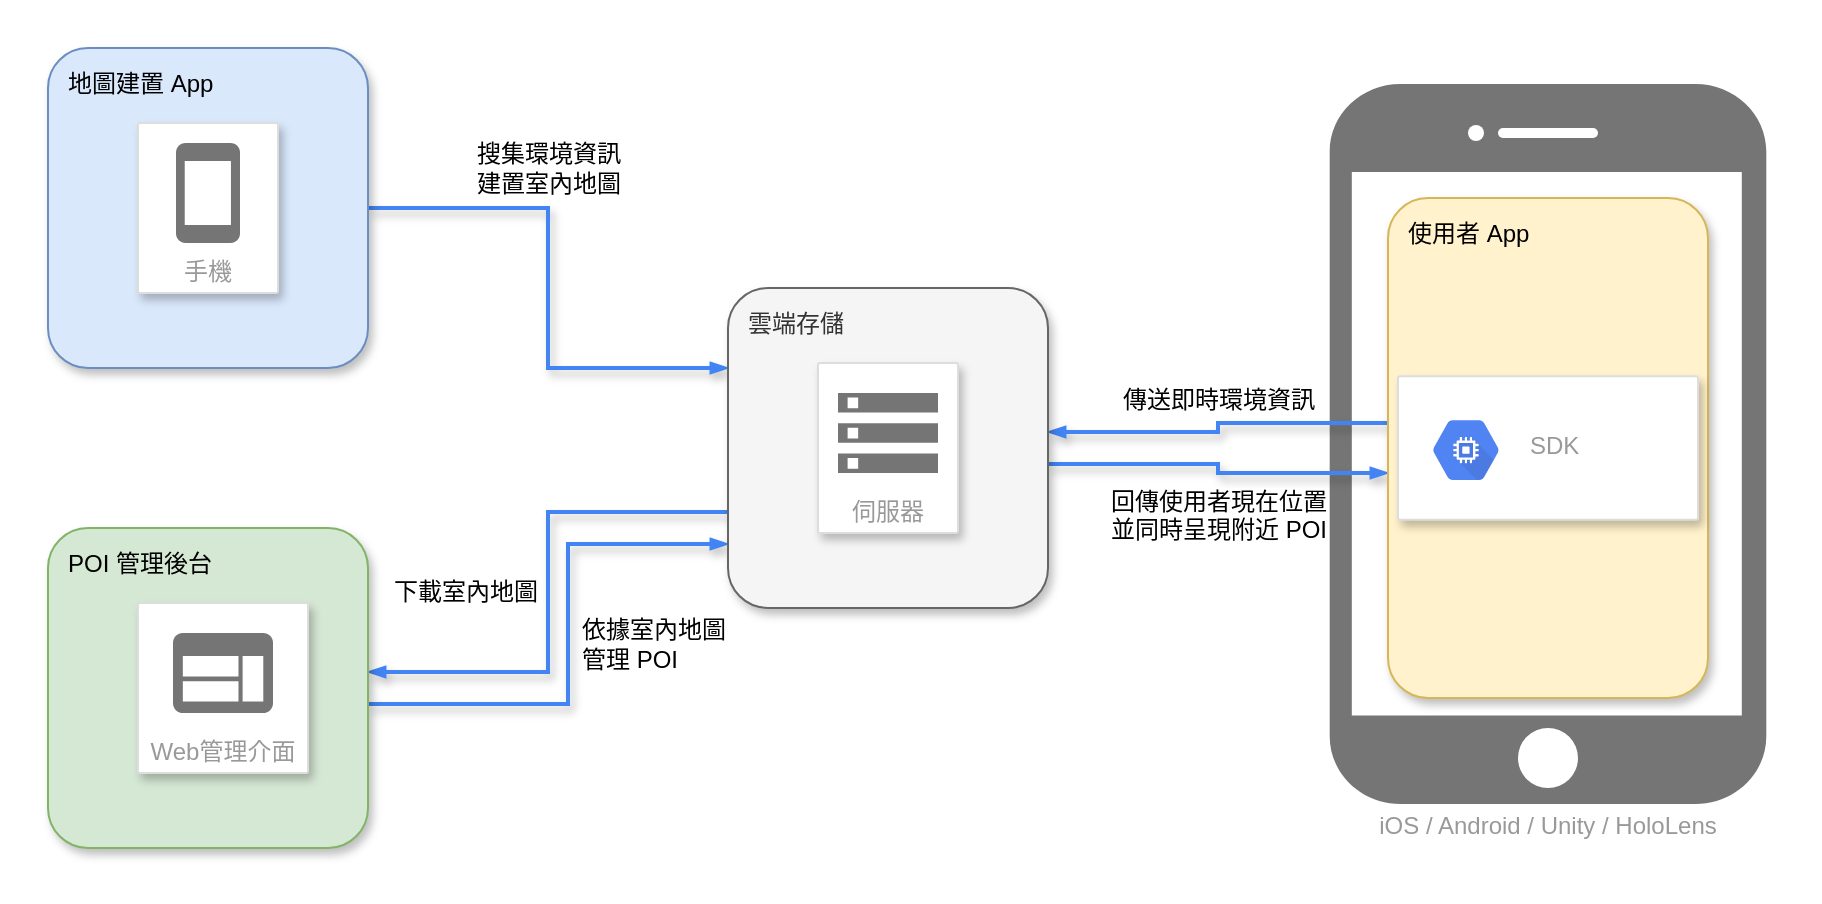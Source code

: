 <mxfile version="12.4.9" type="device"><diagram id="f106602c-feb2-e66a-4537-3a34d633f6aa" name="Page-1"><mxGraphModel dx="1426" dy="771" grid="1" gridSize="10" guides="1" tooltips="1" connect="1" arrows="1" fold="1" page="1" pageScale="1" pageWidth="1169" pageHeight="827" background="#ffffff" math="0" shadow="0"><root><mxCell id="0"/><mxCell id="1" parent="0"/><mxCell id="p8Be2pHdnsk7dLwESV5D-1049" value="" style="rounded=0;whiteSpace=wrap;html=1;shadow=1;glass=0;comic=0;fillColor=none;strokeColor=none;" parent="1" vertex="1"><mxGeometry x="20" y="20" width="900" height="440" as="geometry"/></mxCell><mxCell id="p8Be2pHdnsk7dLwESV5D-1026" value="iOS / Android / Unity / HoloLens" style="strokeColor=none;shadow=1;strokeWidth=1;rounded=1;absoluteArcSize=1;arcSize=2;labelPosition=center;verticalLabelPosition=middle;align=center;verticalAlign=bottom;spacingLeft=0;fontColor=#999999;fontSize=12;whiteSpace=wrap;spacingBottom=2;fillColor=none;" parent="1" vertex="1"><mxGeometry x="675" y="50" width="230" height="390" as="geometry"/></mxCell><mxCell id="p8Be2pHdnsk7dLwESV5D-1027" value="" style="dashed=0;connectable=0;html=1;fillColor=#757575;strokeColor=none;shape=stencil(rZXdboMwDIWfJrcRsSlllxNbr/cKjKYjGk1QoD+8/QJJGSRjAqmoEuIYO/5OHEowa8q85gSivKl50RJ8IwDXXIv8szIymEhpRYxpGltF5mduxY9SSfda02r1zW/i2LoEIUuuRWujN6sBUIa9gu8kejV6/8OsUFKa1YWSDYGDFzwpzb+0usjjLPAI13m/YBB4hM/q2uPdHQSFvW2os0I0PB3+KVAJOSnA9jTdbaxQXLTtgbkaLzRxXdzB+cKcL0bCQOrYdKmoc0mMxolT0MNbDzRdxhVhdJdshpoSQMiJoX0uEZFiOgebjNpINkrr0WJ/s9cVCchGm0cwD8oDmnQPISNucdkbvjnNms0OZs+bu182DExjwZjBfA5x9QmoVMP/fgUzoy+cYXP2RVUt5fWxQlVKm0d7H7ohgKfhWuxq4zcDaAQz441FW3dutOxZFTDaPj4ByLoiT928ISP4og+q/ScahB8=);part=1;" parent="p8Be2pHdnsk7dLwESV5D-1026" vertex="1"><mxGeometry x="0.5" width="240" height="360" relative="1" as="geometry"><mxPoint x="-120" y="8" as="offset"/></mxGeometry></mxCell><mxCell id="p8Be2pHdnsk7dLwESV5D-1032" value="搜集環境資訊&lt;br&gt;建置室內地圖" style="edgeStyle=orthogonalEdgeStyle;fontSize=12;endArrow=blockThin;endFill=1;rounded=0;strokeWidth=2;endSize=4;startSize=4;dashed=0;strokeColor=#4284F3;exitX=1;exitY=0.5;exitDx=0;exitDy=0;exitPerimeter=0;entryX=0;entryY=0.25;entryDx=0;entryDy=0;entryPerimeter=0;shadow=1;comic=0;html=1;labelBorderColor=none;spacingTop=0;labelPosition=center;verticalLabelPosition=top;align=center;verticalAlign=bottom;spacingBottom=43;" parent="1" source="p8Be2pHdnsk7dLwESV5D-1005" target="p8Be2pHdnsk7dLwESV5D-1014" edge="1"><mxGeometry width="100" relative="1" as="geometry"><mxPoint x="210" y="119.67" as="sourcePoint"/><mxPoint x="310" y="119.67" as="targetPoint"/></mxGeometry></mxCell><mxCell id="p8Be2pHdnsk7dLwESV5D-1033" value="依據室內地圖&lt;br&gt;管理 POI&amp;nbsp;" style="edgeStyle=orthogonalEdgeStyle;fontSize=12;endArrow=blockThin;endFill=1;rounded=0;strokeWidth=2;endSize=4;startSize=4;dashed=0;strokeColor=#4284F3;exitX=1;exitY=0.55;exitDx=0;exitDy=0;exitPerimeter=0;entryX=0;entryY=0.8;entryDx=0;entryDy=0;entryPerimeter=0;shadow=1;comic=0;html=1;labelBorderColor=none;spacingTop=0;labelPosition=right;verticalLabelPosition=middle;align=left;verticalAlign=middle;spacingLeft=5;" parent="1" source="p8Be2pHdnsk7dLwESV5D-1017" target="p8Be2pHdnsk7dLwESV5D-1014" edge="1"><mxGeometry width="100" relative="1" as="geometry"><mxPoint x="200.333" y="348.67" as="sourcePoint"/><mxPoint x="315" y="371.337" as="targetPoint"/><Array as="points"><mxPoint x="300" y="368"/><mxPoint x="300" y="288"/></Array></mxGeometry></mxCell><mxCell id="p8Be2pHdnsk7dLwESV5D-1038" value="下載室內地圖" style="edgeStyle=orthogonalEdgeStyle;fontSize=12;endArrow=blockThin;endFill=1;rounded=0;strokeWidth=2;endSize=4;startSize=4;dashed=0;strokeColor=#4284F3;exitX=0;exitY=0.7;exitDx=0;exitDy=0;exitPerimeter=0;entryX=1;entryY=0.45;entryDx=0;entryDy=0;entryPerimeter=0;shadow=1;comic=0;html=1;labelBorderColor=none;spacingTop=0;labelPosition=left;verticalLabelPosition=middle;align=right;verticalAlign=middle;spacingRight=4;" parent="1" source="p8Be2pHdnsk7dLwESV5D-1014" target="p8Be2pHdnsk7dLwESV5D-1017" edge="1"><mxGeometry width="100" relative="1" as="geometry"><mxPoint x="210.333" y="378" as="sourcePoint"/><mxPoint x="325" y="240.667" as="targetPoint"/><Array as="points"><mxPoint x="290" y="272"/><mxPoint x="290" y="352"/></Array></mxGeometry></mxCell><mxCell id="p8Be2pHdnsk7dLwESV5D-1040" value="回傳使用者現在位置&lt;br&gt;並同時呈現附近 POI" style="edgeStyle=orthogonalEdgeStyle;fontSize=12;endArrow=blockThin;endFill=1;rounded=0;strokeWidth=2;endSize=4;startSize=4;dashed=0;strokeColor=#4284F3;exitX=1;exitY=0.55;exitDx=0;exitDy=0;exitPerimeter=0;entryX=0;entryY=0.55;entryDx=0;entryDy=0;entryPerimeter=0;shadow=1;comic=0;html=1;labelBorderColor=none;spacingTop=2;labelPosition=center;verticalLabelPosition=bottom;align=center;verticalAlign=top;" parent="1" source="p8Be2pHdnsk7dLwESV5D-1014" target="p8Be2pHdnsk7dLwESV5D-1023" edge="1"><mxGeometry width="100" relative="1" as="geometry"><mxPoint x="470.003" y="210" as="sourcePoint"/><mxPoint x="584.67" y="232.667" as="targetPoint"/></mxGeometry></mxCell><mxCell id="p8Be2pHdnsk7dLwESV5D-1041" value="傳送即時環境資訊" style="edgeStyle=orthogonalEdgeStyle;fontSize=12;endArrow=blockThin;endFill=1;rounded=0;strokeWidth=2;endSize=4;startSize=4;dashed=0;strokeColor=#4284F3;exitX=0;exitY=0.45;exitDx=0;exitDy=0;exitPerimeter=0;entryX=1;entryY=0.45;entryDx=0;entryDy=0;entryPerimeter=0;shadow=1;comic=0;html=1;labelBorderColor=none;spacingTop=0;labelPosition=center;verticalLabelPosition=top;align=center;verticalAlign=bottom;spacingBottom=5;" parent="1" source="p8Be2pHdnsk7dLwESV5D-1023" target="p8Be2pHdnsk7dLwESV5D-1014" edge="1"><mxGeometry width="100" relative="1" as="geometry"><mxPoint x="460.003" y="77.5" as="sourcePoint"/><mxPoint x="574.67" y="100.167" as="targetPoint"/></mxGeometry></mxCell><mxCell id="p8Be2pHdnsk7dLwESV5D-1042" value="" style="group" parent="1" vertex="1" connectable="0"><mxGeometry x="40" y="40" width="160" height="160" as="geometry"/></mxCell><mxCell id="p8Be2pHdnsk7dLwESV5D-1005" value="地圖建置 App" style="points=[[0,0,0],[0.25,0,0],[0.5,0,0],[0.75,0,0],[1,0,0],[1,0.25,0],[1,0.5,0],[1,0.75,0],[1,1,0],[0.75,1,0],[0.5,1,0],[0.25,1,0],[0,1,0],[0,0.75,0],[0,0.5,0],[0,0.25,0]];rounded=1;absoluteArcSize=1;arcSize=40;html=1;strokeColor=#6c8ebf;shadow=1;dashed=0;fontSize=12;align=left;verticalAlign=top;spacing=10;spacingTop=-4;fillColor=#dae8fc;glass=0;" parent="p8Be2pHdnsk7dLwESV5D-1042" vertex="1"><mxGeometry width="160" height="160" as="geometry"/></mxCell><mxCell id="p8Be2pHdnsk7dLwESV5D-1006" value="手機" style="strokeColor=#dddddd;shadow=1;strokeWidth=1;rounded=1;absoluteArcSize=1;arcSize=2;labelPosition=center;verticalLabelPosition=middle;align=center;verticalAlign=bottom;spacingLeft=0;fontColor=#999999;fontSize=12;whiteSpace=wrap;spacingBottom=2;" parent="p8Be2pHdnsk7dLwESV5D-1042" vertex="1"><mxGeometry x="45" y="37.5" width="70" height="85" as="geometry"/></mxCell><mxCell id="p8Be2pHdnsk7dLwESV5D-1007" value="" style="dashed=0;connectable=0;html=1;fillColor=#757575;strokeColor=none;shape=mxgraph.gcp2.phone;part=1;" parent="p8Be2pHdnsk7dLwESV5D-1006" vertex="1"><mxGeometry x="0.5" width="32" height="50" relative="1" as="geometry"><mxPoint x="-16" y="10" as="offset"/></mxGeometry></mxCell><mxCell id="p8Be2pHdnsk7dLwESV5D-1043" value="" style="group" parent="1" vertex="1" connectable="0"><mxGeometry x="40" y="280" width="160" height="160" as="geometry"/></mxCell><mxCell id="p8Be2pHdnsk7dLwESV5D-1017" value="POI 管理後台" style="points=[[0,0,0],[0.25,0,0],[0.5,0,0],[0.75,0,0],[1,0,0],[1,0.25,0],[1,0.55,0],[1,0.75,0],[1,1,0],[0.75,1,0],[0.5,1,0],[0.25,1,0],[0,1,0],[0,0.75,0],[0,0.5,0],[1,0.45,0],[0,0.25,0]];rounded=1;absoluteArcSize=1;arcSize=40;html=1;strokeColor=#82b366;shadow=1;dashed=0;fontSize=12;align=left;verticalAlign=top;spacing=10;spacingTop=-4;fillColor=#d5e8d4;" parent="p8Be2pHdnsk7dLwESV5D-1043" vertex="1"><mxGeometry width="160" height="160" as="geometry"/></mxCell><mxCell id="p8Be2pHdnsk7dLwESV5D-1020" value="Web管理介面" style="strokeColor=#dddddd;shadow=1;strokeWidth=1;rounded=1;absoluteArcSize=1;arcSize=2;labelPosition=center;verticalLabelPosition=middle;align=center;verticalAlign=bottom;spacingLeft=0;fontColor=#999999;fontSize=12;whiteSpace=wrap;spacingBottom=2;" parent="p8Be2pHdnsk7dLwESV5D-1043" vertex="1"><mxGeometry x="45" y="37.5" width="85" height="85" as="geometry"/></mxCell><mxCell id="p8Be2pHdnsk7dLwESV5D-1021" value="" style="dashed=0;connectable=0;html=1;fillColor=#757575;strokeColor=none;shape=mxgraph.gcp2.application;part=1;" parent="p8Be2pHdnsk7dLwESV5D-1020" vertex="1"><mxGeometry x="0.5" width="50" height="40" relative="1" as="geometry"><mxPoint x="-25" y="15" as="offset"/></mxGeometry></mxCell><mxCell id="p8Be2pHdnsk7dLwESV5D-1044" value="" style="group" parent="1" vertex="1" connectable="0"><mxGeometry x="380" y="160" width="160" height="160" as="geometry"/></mxCell><mxCell id="p8Be2pHdnsk7dLwESV5D-1014" value="雲端存儲" style="points=[[0,0,0],[0.25,0,0],[0.5,0,0],[0.75,0,0],[1,0,0],[1,0.25,0],[1,0.45,0],[1,0.55,0],[1,0.75,0],[1,1,0],[0.75,1,0],[0.5,1,0],[0.25,1,0],[0,1,0],[0,0.8,0],[0,0.5,0],[0,0.7,0],[0,0.25,0]];rounded=1;absoluteArcSize=1;arcSize=40;html=1;strokeColor=#666666;shadow=1;dashed=0;fontSize=12;fontColor=#333333;align=left;verticalAlign=top;spacing=10;spacingTop=-4;fillColor=#f5f5f5;" parent="p8Be2pHdnsk7dLwESV5D-1044" vertex="1"><mxGeometry width="160" height="160" as="geometry"/></mxCell><mxCell id="p8Be2pHdnsk7dLwESV5D-1012" value="伺服器" style="strokeColor=#dddddd;shadow=1;strokeWidth=1;rounded=1;absoluteArcSize=1;arcSize=2;labelPosition=center;verticalLabelPosition=middle;align=center;verticalAlign=bottom;spacingLeft=0;fontColor=#999999;fontSize=12;whiteSpace=wrap;spacingBottom=2;" parent="p8Be2pHdnsk7dLwESV5D-1044" vertex="1"><mxGeometry x="45" y="37.5" width="70" height="85" as="geometry"/></mxCell><mxCell id="p8Be2pHdnsk7dLwESV5D-1013" value="" style="dashed=0;connectable=0;html=1;fillColor=#757575;strokeColor=none;shape=mxgraph.gcp2.storage;part=1;" parent="p8Be2pHdnsk7dLwESV5D-1012" vertex="1"><mxGeometry x="0.5" width="50" height="40" relative="1" as="geometry"><mxPoint x="-25" y="15" as="offset"/></mxGeometry></mxCell><mxCell id="p8Be2pHdnsk7dLwESV5D-1023" value="使用者 App" style="points=[[0,0,0],[0.25,0,0],[0.5,0,0],[0.75,0,0],[1,0,0],[1,0.25,0],[1,0.5,0],[1,0.75,0],[1,1,0],[0.75,1,0],[0.5,1,0],[0.25,1,0],[0,1,0],[0,0.75,0],[0,0.45,0],[0,0.55,0],[0,0.25,0]];rounded=1;absoluteArcSize=1;arcSize=40;html=1;strokeColor=#d6b656;shadow=1;dashed=0;fontSize=12;align=left;verticalAlign=top;spacing=10;spacingTop=-4;fillColor=#fff2cc;comic=0;" parent="1" vertex="1"><mxGeometry x="710" y="115" width="160" height="250" as="geometry"/></mxCell><mxCell id="p8Be2pHdnsk7dLwESV5D-1024" value="" style="strokeColor=#dddddd;fillColor=#ffffff;shadow=1;strokeWidth=1;rounded=1;absoluteArcSize=1;arcSize=2;fontSize=11;fontColor=#9E9E9E;align=center;html=1;" parent="1" vertex="1"><mxGeometry x="715" y="204.079" width="150" height="71.842" as="geometry"/></mxCell><mxCell id="p8Be2pHdnsk7dLwESV5D-1025" value="&lt;br&gt;SDK" style="dashed=0;connectable=0;html=1;fillColor=#5184F3;strokeColor=none;shape=mxgraph.gcp2.hexIcon;prIcon=compute_engine;part=1;labelPosition=right;verticalLabelPosition=middle;align=left;verticalAlign=top;spacingLeft=5;fontColor=#999999;fontSize=12;spacingTop=-8;" parent="p8Be2pHdnsk7dLwESV5D-1024" vertex="1"><mxGeometry width="50" height="44" relative="1" as="geometry"><mxPoint x="9" y="15" as="offset"/></mxGeometry></mxCell><mxCell id="p8Be2pHdnsk7dLwESV5D-1059" value="" style="ellipse;whiteSpace=wrap;html=1;aspect=fixed;rounded=1;shadow=0;glass=0;comic=0;fillColor=#ffffff;gradientColor=none;strokeColor=none;" parent="1" vertex="1"><mxGeometry x="775" y="380" width="30" height="30" as="geometry"/></mxCell><mxCell id="p8Be2pHdnsk7dLwESV5D-1063" value="" style="rounded=1;whiteSpace=wrap;html=1;shadow=0;glass=0;comic=0;strokeColor=none;rotation=0;perimeterSpacing=0;arcSize=50;" parent="1" vertex="1"><mxGeometry x="765" y="80" width="50" height="5" as="geometry"/></mxCell><mxCell id="p8Be2pHdnsk7dLwESV5D-1066" value="" style="ellipse;whiteSpace=wrap;html=1;aspect=fixed;rounded=1;shadow=0;glass=0;comic=0;fillColor=#ffffff;gradientColor=none;strokeColor=none;" parent="1" vertex="1"><mxGeometry x="750" y="78.5" width="8" height="8" as="geometry"/></mxCell></root></mxGraphModel></diagram></mxfile>